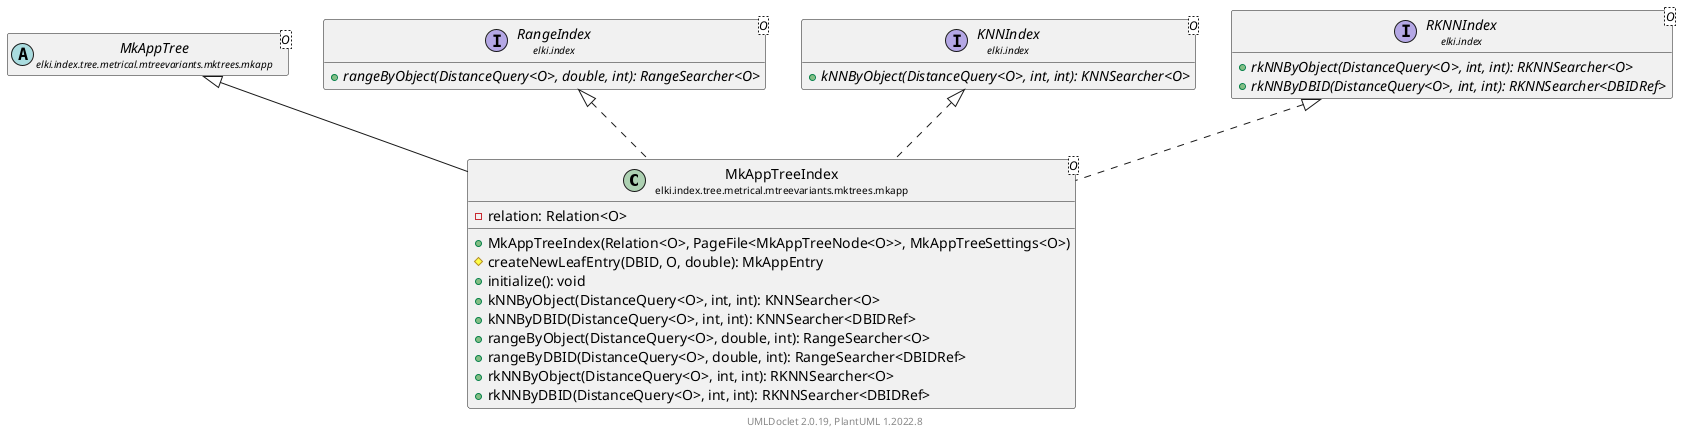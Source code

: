 @startuml
    remove .*\.(Instance|Par|Parameterizer|Factory)$
    set namespaceSeparator none
    hide empty fields
    hide empty methods

    class "<size:14>MkAppTreeIndex\n<size:10>elki.index.tree.metrical.mtreevariants.mktrees.mkapp" as elki.index.tree.metrical.mtreevariants.mktrees.mkapp.MkAppTreeIndex<O> [[MkAppTreeIndex.html]] {
        -relation: Relation<O>
        +MkAppTreeIndex(Relation<O>, PageFile<MkAppTreeNode<O>>, MkAppTreeSettings<O>)
        #createNewLeafEntry(DBID, O, double): MkAppEntry
        +initialize(): void
        +kNNByObject(DistanceQuery<O>, int, int): KNNSearcher<O>
        +kNNByDBID(DistanceQuery<O>, int, int): KNNSearcher<DBIDRef>
        +rangeByObject(DistanceQuery<O>, double, int): RangeSearcher<O>
        +rangeByDBID(DistanceQuery<O>, double, int): RangeSearcher<DBIDRef>
        +rkNNByObject(DistanceQuery<O>, int, int): RKNNSearcher<O>
        +rkNNByDBID(DistanceQuery<O>, int, int): RKNNSearcher<DBIDRef>
    }

    abstract class "<size:14>MkAppTree\n<size:10>elki.index.tree.metrical.mtreevariants.mktrees.mkapp" as elki.index.tree.metrical.mtreevariants.mktrees.mkapp.MkAppTree<O> [[MkAppTree.html]]
    interface "<size:14>RangeIndex\n<size:10>elki.index" as elki.index.RangeIndex<O> [[../../../../../RangeIndex.html]] {
        {abstract} +rangeByObject(DistanceQuery<O>, double, int): RangeSearcher<O>
    }
    interface "<size:14>KNNIndex\n<size:10>elki.index" as elki.index.KNNIndex<O> [[../../../../../KNNIndex.html]] {
        {abstract} +kNNByObject(DistanceQuery<O>, int, int): KNNSearcher<O>
    }
    interface "<size:14>RKNNIndex\n<size:10>elki.index" as elki.index.RKNNIndex<O> [[../../../../../RKNNIndex.html]] {
        {abstract} +rkNNByObject(DistanceQuery<O>, int, int): RKNNSearcher<O>
        {abstract} +rkNNByDBID(DistanceQuery<O>, int, int): RKNNSearcher<DBIDRef>
    }

    elki.index.tree.metrical.mtreevariants.mktrees.mkapp.MkAppTree <|-- elki.index.tree.metrical.mtreevariants.mktrees.mkapp.MkAppTreeIndex
    elki.index.RangeIndex <|.. elki.index.tree.metrical.mtreevariants.mktrees.mkapp.MkAppTreeIndex
    elki.index.KNNIndex <|.. elki.index.tree.metrical.mtreevariants.mktrees.mkapp.MkAppTreeIndex
    elki.index.RKNNIndex <|.. elki.index.tree.metrical.mtreevariants.mktrees.mkapp.MkAppTreeIndex

    center footer UMLDoclet 2.0.19, PlantUML 1.2022.8
@enduml
